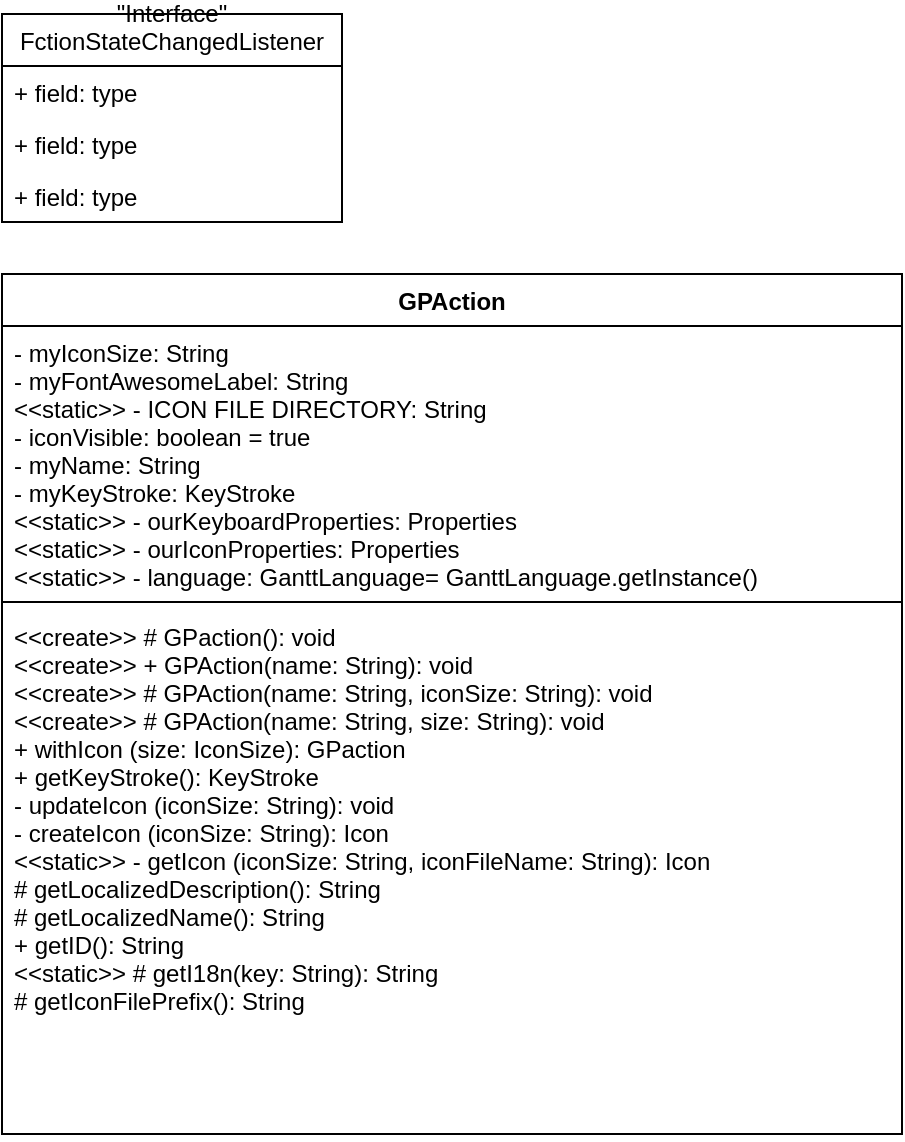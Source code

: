 <mxfile version="10.7.7" type="github"><diagram id="OQN8Db8-lWRxV0zVlcuO" name="Page-1"><mxGraphModel dx="672" dy="705" grid="1" gridSize="10" guides="1" tooltips="1" connect="1" arrows="1" fold="1" page="1" pageScale="1" pageWidth="827" pageHeight="1169" math="0" shadow="0"><root><mxCell id="0"/><mxCell id="1" parent="0"/><mxCell id="iIMuPvjKoYq9ehOnc8bU-1" value="&quot;Interface&quot;&#10;FctionStateChangedListener&#10;" style="swimlane;fontStyle=0;childLayout=stackLayout;horizontal=1;startSize=26;fillColor=none;horizontalStack=0;resizeParent=1;resizeParentMax=0;resizeLast=0;collapsible=1;marginBottom=0;" parent="1" vertex="1"><mxGeometry x="20" y="20" width="170" height="104" as="geometry"/></mxCell><mxCell id="iIMuPvjKoYq9ehOnc8bU-2" value="+ field: type" style="text;strokeColor=none;fillColor=none;align=left;verticalAlign=top;spacingLeft=4;spacingRight=4;overflow=hidden;rotatable=0;points=[[0,0.5],[1,0.5]];portConstraint=eastwest;" parent="iIMuPvjKoYq9ehOnc8bU-1" vertex="1"><mxGeometry y="26" width="170" height="26" as="geometry"/></mxCell><mxCell id="iIMuPvjKoYq9ehOnc8bU-3" value="+ field: type" style="text;strokeColor=none;fillColor=none;align=left;verticalAlign=top;spacingLeft=4;spacingRight=4;overflow=hidden;rotatable=0;points=[[0,0.5],[1,0.5]];portConstraint=eastwest;" parent="iIMuPvjKoYq9ehOnc8bU-1" vertex="1"><mxGeometry y="52" width="170" height="26" as="geometry"/></mxCell><mxCell id="iIMuPvjKoYq9ehOnc8bU-4" value="+ field: type" style="text;strokeColor=none;fillColor=none;align=left;verticalAlign=top;spacingLeft=4;spacingRight=4;overflow=hidden;rotatable=0;points=[[0,0.5],[1,0.5]];portConstraint=eastwest;" parent="iIMuPvjKoYq9ehOnc8bU-1" vertex="1"><mxGeometry y="78" width="170" height="26" as="geometry"/></mxCell><mxCell id="iIMuPvjKoYq9ehOnc8bU-5" value="GPAction" style="swimlane;fontStyle=1;align=center;verticalAlign=top;childLayout=stackLayout;horizontal=1;startSize=26;horizontalStack=0;resizeParent=1;resizeParentMax=0;resizeLast=0;collapsible=1;marginBottom=0;" parent="1" vertex="1"><mxGeometry x="20" y="150" width="450" height="430" as="geometry"/></mxCell><mxCell id="iIMuPvjKoYq9ehOnc8bU-6" value="- myIconSize: String&#10;- myFontAwesomeLabel: String&#10;&lt;&lt;static&gt;&gt; - ICON FILE DIRECTORY: String&#10;- iconVisible: boolean = true&#10;- myName: String&#10;- myKeyStroke: KeyStroke&#10;&lt;&lt;static&gt;&gt; - ourKeyboardProperties: Properties&#10;&lt;&lt;static&gt;&gt; - ourIconProperties: Properties&#10;&lt;&lt;static&gt;&gt; - language: GanttLanguage= GanttLanguage.getInstance()&#10;" style="text;strokeColor=none;fillColor=none;align=left;verticalAlign=top;spacingLeft=4;spacingRight=4;overflow=hidden;rotatable=0;points=[[0,0.5],[1,0.5]];portConstraint=eastwest;" parent="iIMuPvjKoYq9ehOnc8bU-5" vertex="1"><mxGeometry y="26" width="450" height="134" as="geometry"/></mxCell><mxCell id="iIMuPvjKoYq9ehOnc8bU-7" value="" style="line;strokeWidth=1;fillColor=none;align=left;verticalAlign=middle;spacingTop=-1;spacingLeft=3;spacingRight=3;rotatable=0;labelPosition=right;points=[];portConstraint=eastwest;" parent="iIMuPvjKoYq9ehOnc8bU-5" vertex="1"><mxGeometry y="160" width="450" height="8" as="geometry"/></mxCell><mxCell id="iIMuPvjKoYq9ehOnc8bU-8" value="&lt;&lt;create&gt;&gt; # GPaction(): void&#10;&lt;&lt;create&gt;&gt; + GPAction(name: String): void&#10;&lt;&lt;create&gt;&gt; # GPAction(name: String, iconSize: String): void&#10;&lt;&lt;create&gt;&gt; # GPAction(name: String, size: String): void&#10;+ withIcon (size: IconSize): GPaction&#10;+ getKeyStroke(): KeyStroke&#10;- updateIcon (iconSize: String): void&#10;- createIcon (iconSize: String): Icon&#10;&lt;&lt;static&gt;&gt; - getIcon (iconSize: String, iconFileName: String): Icon&#10;# getLocalizedDescription(): String&#10;# getLocalizedName(): String&#10;+ getID(): String&#10;&lt;&lt;static&gt;&gt; # getI18n(key: String): String&#10;# getIconFilePrefix(): String&#10;&#10;" style="text;strokeColor=none;fillColor=none;align=left;verticalAlign=top;spacingLeft=4;spacingRight=4;overflow=hidden;rotatable=0;points=[[0,0.5],[1,0.5]];portConstraint=eastwest;" parent="iIMuPvjKoYq9ehOnc8bU-5" vertex="1"><mxGeometry y="168" width="450" height="262" as="geometry"/></mxCell></root></mxGraphModel></diagram></mxfile>